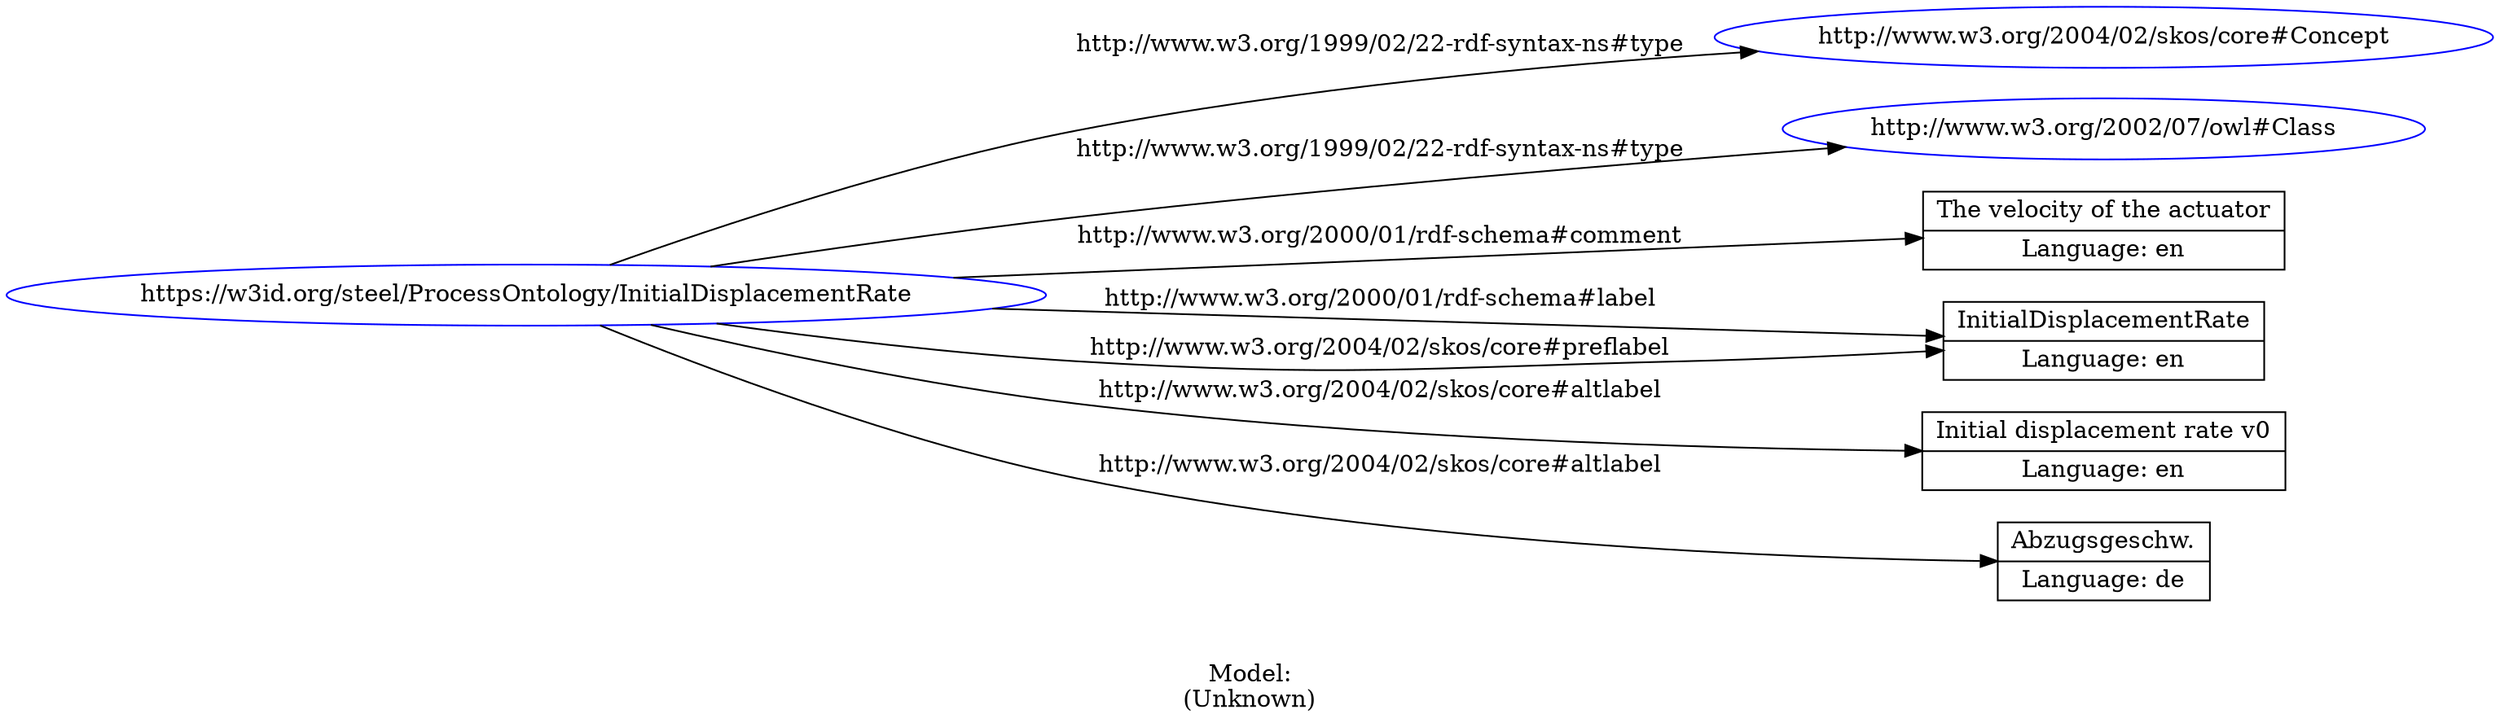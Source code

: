 digraph {
	rankdir = LR;
	charset="utf-8";

	"Rhttps://w3id.org/steel/ProcessOntology/InitialDisplacementRate" -> "Rhttp://www.w3.org/2004/02/skos/core#Concept" [ label="http://www.w3.org/1999/02/22-rdf-syntax-ns#type" ];
	"Rhttps://w3id.org/steel/ProcessOntology/InitialDisplacementRate" -> "Rhttp://www.w3.org/2002/07/owl#Class" [ label="http://www.w3.org/1999/02/22-rdf-syntax-ns#type" ];
	"Rhttps://w3id.org/steel/ProcessOntology/InitialDisplacementRate" -> "LThe velocity of the actuator|Language: en" [ label="http://www.w3.org/2000/01/rdf-schema#comment" ];
	"Rhttps://w3id.org/steel/ProcessOntology/InitialDisplacementRate" -> "LInitialDisplacementRate|Language: en" [ label="http://www.w3.org/2000/01/rdf-schema#label" ];
	"Rhttps://w3id.org/steel/ProcessOntology/InitialDisplacementRate" -> "LInitial displacement rate v0|Language: en" [ label="http://www.w3.org/2004/02/skos/core#altlabel" ];
	"Rhttps://w3id.org/steel/ProcessOntology/InitialDisplacementRate" -> "LAbzugsgeschw.|Language: de" [ label="http://www.w3.org/2004/02/skos/core#altlabel" ];
	"Rhttps://w3id.org/steel/ProcessOntology/InitialDisplacementRate" -> "LInitialDisplacementRate|Language: en" [ label="http://www.w3.org/2004/02/skos/core#preflabel" ];

	// Resources
	"Rhttps://w3id.org/steel/ProcessOntology/InitialDisplacementRate" [ label="https://w3id.org/steel/ProcessOntology/InitialDisplacementRate", shape = ellipse, color = blue ];
	"Rhttp://www.w3.org/2004/02/skos/core#Concept" [ label="http://www.w3.org/2004/02/skos/core#Concept", shape = ellipse, color = blue ];
	"Rhttp://www.w3.org/2002/07/owl#Class" [ label="http://www.w3.org/2002/07/owl#Class", shape = ellipse, color = blue ];

	// Anonymous nodes

	// Literals
	"LThe velocity of the actuator|Language: en" [ label="The velocity of the actuator|Language: en", shape = record ];
	"LInitialDisplacementRate|Language: en" [ label="InitialDisplacementRate|Language: en", shape = record ];
	"LInitial displacement rate v0|Language: en" [ label="Initial displacement rate v0|Language: en", shape = record ];
	"LAbzugsgeschw.|Language: de" [ label="Abzugsgeschw.|Language: de", shape = record ];

	label="\n\nModel:\n(Unknown)";
}
